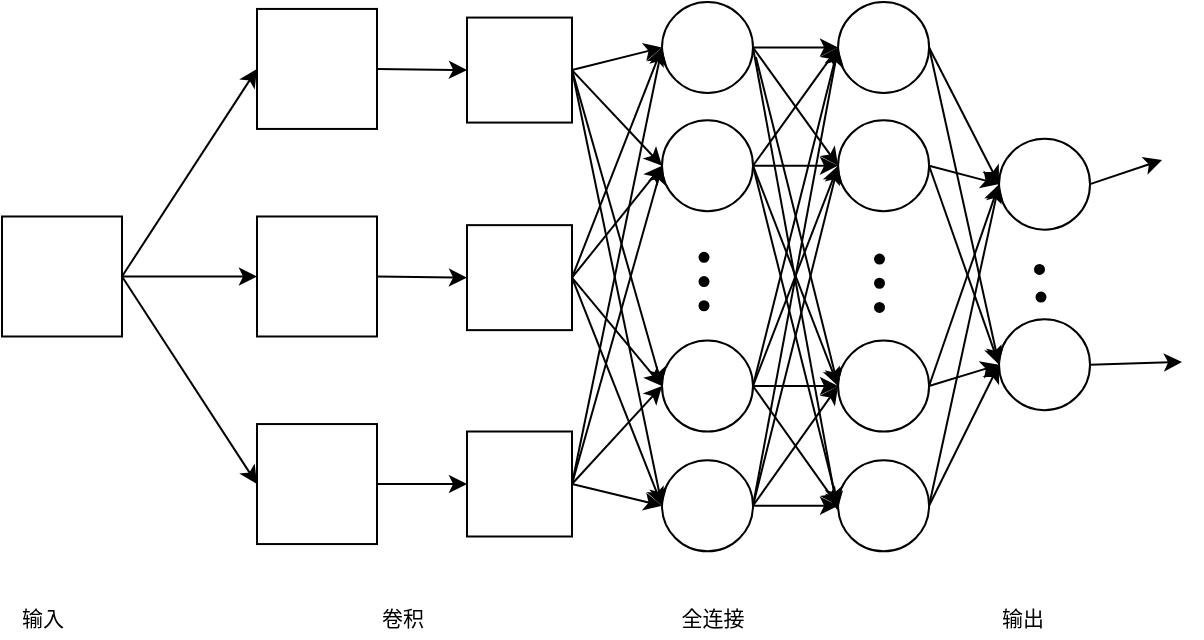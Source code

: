 <mxfile version="14.4.3" type="github">
  <diagram id="y2QwmrCyLm0R8bWFZ2Ct" name="第 1 页">
    <mxGraphModel dx="241" dy="127" grid="1" gridSize="10" guides="1" tooltips="1" connect="1" arrows="1" fold="1" page="1" pageScale="1" pageWidth="1169" pageHeight="827" math="0" shadow="0">
      <root>
        <mxCell id="0" />
        <mxCell id="1" parent="0" />
        <mxCell id="d2iDbv8LphyQNJaGy7Gl-85" value="卷积" style="text;html=1;align=center;verticalAlign=middle;resizable=0;points=[];autosize=1;labelBorderColor=none;fontSize=10.5;" vertex="1" parent="1">
          <mxGeometry x="320" y="430" width="40" height="20" as="geometry" />
        </mxCell>
        <mxCell id="d2iDbv8LphyQNJaGy7Gl-87" value="全连接" style="text;html=1;align=center;verticalAlign=middle;resizable=0;points=[];autosize=1;labelBorderColor=none;fontSize=10.5;" vertex="1" parent="1">
          <mxGeometry x="470" y="430" width="50" height="20" as="geometry" />
        </mxCell>
        <mxCell id="d2iDbv8LphyQNJaGy7Gl-88" value="输出" style="text;html=1;align=center;verticalAlign=middle;resizable=0;points=[];autosize=1;labelBorderColor=none;fontSize=10.5;" vertex="1" parent="1">
          <mxGeometry x="630" y="430" width="40" height="20" as="geometry" />
        </mxCell>
        <mxCell id="d2iDbv8LphyQNJaGy7Gl-89" value="输入" style="text;html=1;align=center;verticalAlign=middle;resizable=0;points=[];autosize=1;labelBorderColor=none;fontSize=10.5;" vertex="1" parent="1">
          <mxGeometry x="140" y="430" width="40" height="20" as="geometry" />
        </mxCell>
        <mxCell id="d2iDbv8LphyQNJaGy7Gl-95" value="" style="group" vertex="1" connectable="0" parent="1">
          <mxGeometry x="140" y="132" width="600" height="281.6" as="geometry" />
        </mxCell>
        <mxCell id="d2iDbv8LphyQNJaGy7Gl-1" value="" style="whiteSpace=wrap;html=1;aspect=fixed;rounded=0;fontSize=11;strokeWidth=1;labelBackgroundColor=#ffffff;endArrow=classic;" vertex="1" parent="d2iDbv8LphyQNJaGy7Gl-95">
          <mxGeometry y="107.245" width="60" height="60" as="geometry" />
        </mxCell>
        <mxCell id="d2iDbv8LphyQNJaGy7Gl-2" value="" style="whiteSpace=wrap;html=1;aspect=fixed;rounded=0;fontSize=11;strokeWidth=1;labelBackgroundColor=#ffffff;endArrow=classic;" vertex="1" parent="d2iDbv8LphyQNJaGy7Gl-95">
          <mxGeometry x="127.5" y="3.463" width="60" height="60" as="geometry" />
        </mxCell>
        <mxCell id="d2iDbv8LphyQNJaGy7Gl-5" style="rounded=0;orthogonalLoop=1;jettySize=auto;html=1;exitX=1;exitY=0.5;exitDx=0;exitDy=0;entryX=0;entryY=0.5;entryDx=0;entryDy=0;strokeWidth=1;" edge="1" parent="d2iDbv8LphyQNJaGy7Gl-95" source="d2iDbv8LphyQNJaGy7Gl-1" target="d2iDbv8LphyQNJaGy7Gl-2">
          <mxGeometry relative="1" as="geometry" />
        </mxCell>
        <mxCell id="d2iDbv8LphyQNJaGy7Gl-3" value="" style="whiteSpace=wrap;html=1;aspect=fixed;rounded=0;fontSize=11;strokeWidth=1;labelBackgroundColor=#ffffff;endArrow=classic;" vertex="1" parent="d2iDbv8LphyQNJaGy7Gl-95">
          <mxGeometry x="127.5" y="107.245" width="60" height="60" as="geometry" />
        </mxCell>
        <mxCell id="d2iDbv8LphyQNJaGy7Gl-6" style="edgeStyle=none;rounded=0;orthogonalLoop=1;jettySize=auto;html=1;exitX=1;exitY=0.5;exitDx=0;exitDy=0;entryX=0;entryY=0.5;entryDx=0;entryDy=0;strokeWidth=1;" edge="1" parent="d2iDbv8LphyQNJaGy7Gl-95" source="d2iDbv8LphyQNJaGy7Gl-1" target="d2iDbv8LphyQNJaGy7Gl-3">
          <mxGeometry relative="1" as="geometry" />
        </mxCell>
        <mxCell id="d2iDbv8LphyQNJaGy7Gl-97" style="edgeStyle=none;rounded=0;orthogonalLoop=1;jettySize=auto;html=1;exitX=1;exitY=0.5;exitDx=0;exitDy=0;entryX=0;entryY=0.5;entryDx=0;entryDy=0;strokeWidth=1;fontSize=10.5;" edge="1" parent="d2iDbv8LphyQNJaGy7Gl-95" source="d2iDbv8LphyQNJaGy7Gl-4" target="d2iDbv8LphyQNJaGy7Gl-10">
          <mxGeometry relative="1" as="geometry" />
        </mxCell>
        <mxCell id="d2iDbv8LphyQNJaGy7Gl-4" value="" style="whiteSpace=wrap;html=1;aspect=fixed;rounded=0;fontSize=11;strokeWidth=1;labelBackgroundColor=#ffffff;endArrow=classic;" vertex="1" parent="d2iDbv8LphyQNJaGy7Gl-95">
          <mxGeometry x="127.5" y="211.028" width="60" height="60" as="geometry" />
        </mxCell>
        <mxCell id="d2iDbv8LphyQNJaGy7Gl-7" style="edgeStyle=none;rounded=0;orthogonalLoop=1;jettySize=auto;html=1;exitX=1;exitY=0.5;exitDx=0;exitDy=0;entryX=0;entryY=0.5;entryDx=0;entryDy=0;strokeWidth=1;" edge="1" parent="d2iDbv8LphyQNJaGy7Gl-95" source="d2iDbv8LphyQNJaGy7Gl-1" target="d2iDbv8LphyQNJaGy7Gl-4">
          <mxGeometry relative="1" as="geometry" />
        </mxCell>
        <mxCell id="d2iDbv8LphyQNJaGy7Gl-8" value="" style="whiteSpace=wrap;html=1;aspect=fixed;rounded=0;fontSize=11;strokeWidth=1;labelBackgroundColor=#ffffff;endArrow=classic;" vertex="1" parent="d2iDbv8LphyQNJaGy7Gl-95">
          <mxGeometry x="232.5" y="7.787" width="52.5" height="52.5" as="geometry" />
        </mxCell>
        <mxCell id="d2iDbv8LphyQNJaGy7Gl-11" style="edgeStyle=none;rounded=0;orthogonalLoop=1;jettySize=auto;html=1;exitX=1;exitY=0.5;exitDx=0;exitDy=0;entryX=0;entryY=0.5;entryDx=0;entryDy=0;strokeWidth=1;" edge="1" parent="d2iDbv8LphyQNJaGy7Gl-95" source="d2iDbv8LphyQNJaGy7Gl-2" target="d2iDbv8LphyQNJaGy7Gl-8">
          <mxGeometry relative="1" as="geometry" />
        </mxCell>
        <mxCell id="d2iDbv8LphyQNJaGy7Gl-56" style="edgeStyle=none;rounded=0;orthogonalLoop=1;jettySize=auto;html=1;exitX=1;exitY=0.5;exitDx=0;exitDy=0;strokeWidth=1;entryX=0;entryY=0.5;entryDx=0;entryDy=0;" edge="1" parent="d2iDbv8LphyQNJaGy7Gl-95" source="d2iDbv8LphyQNJaGy7Gl-9" target="d2iDbv8LphyQNJaGy7Gl-15">
          <mxGeometry relative="1" as="geometry">
            <mxPoint x="330" y="29.408" as="targetPoint" />
          </mxGeometry>
        </mxCell>
        <mxCell id="d2iDbv8LphyQNJaGy7Gl-9" value="" style="whiteSpace=wrap;html=1;aspect=fixed;rounded=0;fontSize=11;strokeWidth=1;labelBackgroundColor=#ffffff;endArrow=classic;" vertex="1" parent="d2iDbv8LphyQNJaGy7Gl-95">
          <mxGeometry x="232.5" y="111.57" width="52.5" height="52.5" as="geometry" />
        </mxCell>
        <mxCell id="d2iDbv8LphyQNJaGy7Gl-12" style="edgeStyle=none;rounded=0;orthogonalLoop=1;jettySize=auto;html=1;exitX=1;exitY=0.5;exitDx=0;exitDy=0;entryX=0;entryY=0.5;entryDx=0;entryDy=0;strokeWidth=1;" edge="1" parent="d2iDbv8LphyQNJaGy7Gl-95" source="d2iDbv8LphyQNJaGy7Gl-3" target="d2iDbv8LphyQNJaGy7Gl-9">
          <mxGeometry relative="1" as="geometry" />
        </mxCell>
        <mxCell id="d2iDbv8LphyQNJaGy7Gl-10" value="" style="whiteSpace=wrap;html=1;aspect=fixed;rounded=0;fontSize=11;strokeWidth=1;labelBackgroundColor=#ffffff;endArrow=classic;" vertex="1" parent="d2iDbv8LphyQNJaGy7Gl-95">
          <mxGeometry x="232.5" y="214.752" width="52.5" height="52.5" as="geometry" />
        </mxCell>
        <mxCell id="d2iDbv8LphyQNJaGy7Gl-67" style="edgeStyle=none;rounded=0;orthogonalLoop=1;jettySize=auto;html=1;exitX=1;exitY=0.5;exitDx=0;exitDy=0;strokeWidth=1;entryX=0;entryY=0.5;entryDx=0;entryDy=0;" edge="1" parent="d2iDbv8LphyQNJaGy7Gl-95" source="d2iDbv8LphyQNJaGy7Gl-19" target="d2iDbv8LphyQNJaGy7Gl-64">
          <mxGeometry relative="1" as="geometry">
            <mxPoint x="420" y="81.3" as="targetPoint" />
          </mxGeometry>
        </mxCell>
        <mxCell id="d2iDbv8LphyQNJaGy7Gl-15" value="" style="ellipse;whiteSpace=wrap;html=1;aspect=fixed;strokeWidth=1;" vertex="1" parent="d2iDbv8LphyQNJaGy7Gl-95">
          <mxGeometry x="330" y="0.003" width="45.491" height="45.491" as="geometry" />
        </mxCell>
        <mxCell id="d2iDbv8LphyQNJaGy7Gl-41" style="edgeStyle=none;rounded=0;orthogonalLoop=1;jettySize=auto;html=1;exitX=1;exitY=0.5;exitDx=0;exitDy=0;entryX=0;entryY=0.5;entryDx=0;entryDy=0;strokeWidth=1;" edge="1" parent="d2iDbv8LphyQNJaGy7Gl-95" source="d2iDbv8LphyQNJaGy7Gl-8" target="d2iDbv8LphyQNJaGy7Gl-15">
          <mxGeometry relative="1" as="geometry" />
        </mxCell>
        <mxCell id="d2iDbv8LphyQNJaGy7Gl-53" style="edgeStyle=none;rounded=0;orthogonalLoop=1;jettySize=auto;html=1;exitX=1;exitY=0.5;exitDx=0;exitDy=0;entryX=0;entryY=0.5;entryDx=0;entryDy=0;strokeWidth=1;" edge="1" parent="d2iDbv8LphyQNJaGy7Gl-95" source="d2iDbv8LphyQNJaGy7Gl-10" target="d2iDbv8LphyQNJaGy7Gl-15">
          <mxGeometry relative="1" as="geometry" />
        </mxCell>
        <mxCell id="d2iDbv8LphyQNJaGy7Gl-18" value="" style="ellipse;whiteSpace=wrap;html=1;aspect=fixed;strokeWidth=1;" vertex="1" parent="d2iDbv8LphyQNJaGy7Gl-95">
          <mxGeometry x="330" y="59.114" width="45.491" height="45.491" as="geometry" />
        </mxCell>
        <mxCell id="d2iDbv8LphyQNJaGy7Gl-42" style="edgeStyle=none;rounded=0;orthogonalLoop=1;jettySize=auto;html=1;exitX=1;exitY=0.5;exitDx=0;exitDy=0;entryX=0;entryY=0.5;entryDx=0;entryDy=0;strokeWidth=1;" edge="1" parent="d2iDbv8LphyQNJaGy7Gl-95" source="d2iDbv8LphyQNJaGy7Gl-8" target="d2iDbv8LphyQNJaGy7Gl-18">
          <mxGeometry relative="1" as="geometry" />
        </mxCell>
        <mxCell id="d2iDbv8LphyQNJaGy7Gl-54" style="edgeStyle=none;rounded=0;orthogonalLoop=1;jettySize=auto;html=1;exitX=1;exitY=0.5;exitDx=0;exitDy=0;entryX=0;entryY=0.5;entryDx=0;entryDy=0;strokeWidth=1;" edge="1" parent="d2iDbv8LphyQNJaGy7Gl-95" source="d2iDbv8LphyQNJaGy7Gl-9" target="d2iDbv8LphyQNJaGy7Gl-18">
          <mxGeometry relative="1" as="geometry" />
        </mxCell>
        <mxCell id="d2iDbv8LphyQNJaGy7Gl-52" style="edgeStyle=none;rounded=0;orthogonalLoop=1;jettySize=auto;html=1;exitX=1;exitY=0.5;exitDx=0;exitDy=0;entryX=0;entryY=0.5;entryDx=0;entryDy=0;strokeWidth=1;" edge="1" parent="d2iDbv8LphyQNJaGy7Gl-95" source="d2iDbv8LphyQNJaGy7Gl-10" target="d2iDbv8LphyQNJaGy7Gl-18">
          <mxGeometry relative="1" as="geometry" />
        </mxCell>
        <mxCell id="d2iDbv8LphyQNJaGy7Gl-19" value="" style="ellipse;whiteSpace=wrap;html=1;aspect=fixed;strokeWidth=1;" vertex="1" parent="d2iDbv8LphyQNJaGy7Gl-95">
          <mxGeometry x="330" y="169.261" width="45.491" height="45.491" as="geometry" />
        </mxCell>
        <mxCell id="d2iDbv8LphyQNJaGy7Gl-43" style="edgeStyle=none;rounded=0;orthogonalLoop=1;jettySize=auto;html=1;exitX=1;exitY=0.5;exitDx=0;exitDy=0;entryX=0;entryY=0.5;entryDx=0;entryDy=0;strokeWidth=1;" edge="1" parent="d2iDbv8LphyQNJaGy7Gl-95" source="d2iDbv8LphyQNJaGy7Gl-8" target="d2iDbv8LphyQNJaGy7Gl-19">
          <mxGeometry relative="1" as="geometry" />
        </mxCell>
        <mxCell id="d2iDbv8LphyQNJaGy7Gl-58" style="edgeStyle=none;rounded=0;orthogonalLoop=1;jettySize=auto;html=1;exitX=1;exitY=0.5;exitDx=0;exitDy=0;entryX=0;entryY=0.5;entryDx=0;entryDy=0;strokeWidth=1;" edge="1" parent="d2iDbv8LphyQNJaGy7Gl-95" source="d2iDbv8LphyQNJaGy7Gl-9" target="d2iDbv8LphyQNJaGy7Gl-19">
          <mxGeometry relative="1" as="geometry" />
        </mxCell>
        <mxCell id="d2iDbv8LphyQNJaGy7Gl-51" style="edgeStyle=none;rounded=0;orthogonalLoop=1;jettySize=auto;html=1;exitX=1;exitY=0.5;exitDx=0;exitDy=0;entryX=0;entryY=0.5;entryDx=0;entryDy=0;strokeWidth=1;" edge="1" parent="d2iDbv8LphyQNJaGy7Gl-95" source="d2iDbv8LphyQNJaGy7Gl-10" target="d2iDbv8LphyQNJaGy7Gl-19">
          <mxGeometry relative="1" as="geometry" />
        </mxCell>
        <mxCell id="d2iDbv8LphyQNJaGy7Gl-22" value="" style="ellipse;whiteSpace=wrap;html=1;aspect=fixed;strokeWidth=1;" vertex="1" parent="d2iDbv8LphyQNJaGy7Gl-95">
          <mxGeometry x="330" y="229.142" width="45.491" height="45.491" as="geometry" />
        </mxCell>
        <mxCell id="d2iDbv8LphyQNJaGy7Gl-44" style="edgeStyle=none;rounded=0;orthogonalLoop=1;jettySize=auto;html=1;exitX=1;exitY=0.5;exitDx=0;exitDy=0;entryX=0;entryY=0.5;entryDx=0;entryDy=0;strokeWidth=1;" edge="1" parent="d2iDbv8LphyQNJaGy7Gl-95" source="d2iDbv8LphyQNJaGy7Gl-8" target="d2iDbv8LphyQNJaGy7Gl-22">
          <mxGeometry relative="1" as="geometry" />
        </mxCell>
        <mxCell id="d2iDbv8LphyQNJaGy7Gl-57" style="edgeStyle=none;rounded=0;orthogonalLoop=1;jettySize=auto;html=1;exitX=1;exitY=0.5;exitDx=0;exitDy=0;entryX=0;entryY=0.5;entryDx=0;entryDy=0;strokeWidth=1;" edge="1" parent="d2iDbv8LphyQNJaGy7Gl-95" source="d2iDbv8LphyQNJaGy7Gl-9" target="d2iDbv8LphyQNJaGy7Gl-22">
          <mxGeometry relative="1" as="geometry" />
        </mxCell>
        <mxCell id="d2iDbv8LphyQNJaGy7Gl-50" style="edgeStyle=none;rounded=0;orthogonalLoop=1;jettySize=auto;html=1;exitX=1;exitY=0.5;exitDx=0;exitDy=0;strokeWidth=1;entryX=0;entryY=0.5;entryDx=0;entryDy=0;" edge="1" parent="d2iDbv8LphyQNJaGy7Gl-95" source="d2iDbv8LphyQNJaGy7Gl-10" target="d2iDbv8LphyQNJaGy7Gl-22">
          <mxGeometry relative="1" as="geometry" />
        </mxCell>
        <mxCell id="d2iDbv8LphyQNJaGy7Gl-24" value="" style="ellipse;whiteSpace=wrap;html=1;aspect=fixed;strokeWidth=1;" vertex="1" parent="d2iDbv8LphyQNJaGy7Gl-95">
          <mxGeometry x="418.043" width="45.491" height="45.491" as="geometry" />
        </mxCell>
        <mxCell id="d2iDbv8LphyQNJaGy7Gl-21" style="edgeStyle=none;rounded=0;orthogonalLoop=1;jettySize=auto;html=1;exitX=1;exitY=0.5;exitDx=0;exitDy=0;strokeWidth=1;entryX=0;entryY=0.5;entryDx=0;entryDy=0;" edge="1" parent="d2iDbv8LphyQNJaGy7Gl-95" source="d2iDbv8LphyQNJaGy7Gl-22" target="d2iDbv8LphyQNJaGy7Gl-24">
          <mxGeometry x="330" y="0.003" as="geometry">
            <mxPoint x="412.5" y="29.408" as="targetPoint" />
          </mxGeometry>
        </mxCell>
        <mxCell id="d2iDbv8LphyQNJaGy7Gl-14" style="edgeStyle=none;rounded=0;orthogonalLoop=1;jettySize=auto;html=1;exitX=1;exitY=0.5;exitDx=0;exitDy=0;entryX=0;entryY=0.5;entryDx=0;entryDy=0;strokeWidth=1;" edge="1" parent="d2iDbv8LphyQNJaGy7Gl-95" source="d2iDbv8LphyQNJaGy7Gl-15" target="d2iDbv8LphyQNJaGy7Gl-24">
          <mxGeometry x="330" y="0.003" as="geometry" />
        </mxCell>
        <mxCell id="d2iDbv8LphyQNJaGy7Gl-16" style="edgeStyle=none;rounded=0;orthogonalLoop=1;jettySize=auto;html=1;entryX=0;entryY=0.5;entryDx=0;entryDy=0;strokeWidth=1;exitX=1;exitY=0.5;exitDx=0;exitDy=0;" edge="1" parent="d2iDbv8LphyQNJaGy7Gl-95" source="d2iDbv8LphyQNJaGy7Gl-18" target="d2iDbv8LphyQNJaGy7Gl-24">
          <mxGeometry x="330" y="0.003" as="geometry">
            <mxPoint x="382.5" y="98.597" as="sourcePoint" />
          </mxGeometry>
        </mxCell>
        <mxCell id="d2iDbv8LphyQNJaGy7Gl-26" value="" style="ellipse;whiteSpace=wrap;html=1;aspect=fixed;strokeWidth=1;" vertex="1" parent="d2iDbv8LphyQNJaGy7Gl-95">
          <mxGeometry x="418.043" y="169.259" width="45.491" height="45.491" as="geometry" />
        </mxCell>
        <mxCell id="d2iDbv8LphyQNJaGy7Gl-17" style="rounded=0;orthogonalLoop=1;jettySize=auto;html=1;entryX=0;entryY=0.5;entryDx=0;entryDy=0;strokeWidth=1;exitX=1;exitY=0.5;exitDx=0;exitDy=0;" edge="1" parent="d2iDbv8LphyQNJaGy7Gl-95" target="d2iDbv8LphyQNJaGy7Gl-26" source="d2iDbv8LphyQNJaGy7Gl-18">
          <mxGeometry x="330" y="0.003" as="geometry">
            <mxPoint x="377.543" y="103.064" as="sourcePoint" />
          </mxGeometry>
        </mxCell>
        <mxCell id="d2iDbv8LphyQNJaGy7Gl-20" style="edgeStyle=none;rounded=0;orthogonalLoop=1;jettySize=auto;html=1;exitX=1;exitY=0.5;exitDx=0;exitDy=0;entryX=0;entryY=0.5;entryDx=0;entryDy=0;strokeWidth=1;" edge="1" parent="d2iDbv8LphyQNJaGy7Gl-95" source="d2iDbv8LphyQNJaGy7Gl-22" target="d2iDbv8LphyQNJaGy7Gl-26">
          <mxGeometry x="330" y="0.003" as="geometry" />
        </mxCell>
        <mxCell id="d2iDbv8LphyQNJaGy7Gl-27" value="" style="ellipse;whiteSpace=wrap;html=1;aspect=fixed;strokeWidth=1;" vertex="1" parent="d2iDbv8LphyQNJaGy7Gl-95">
          <mxGeometry x="418.043" y="229.14" width="45.491" height="45.491" as="geometry" />
        </mxCell>
        <mxCell id="d2iDbv8LphyQNJaGy7Gl-28" value="" style="ellipse;whiteSpace=wrap;html=1;aspect=fixed;strokeWidth=1;" vertex="1" parent="d2iDbv8LphyQNJaGy7Gl-95">
          <mxGeometry x="498.507" y="68.327" width="45.491" height="45.491" as="geometry" />
        </mxCell>
        <mxCell id="d2iDbv8LphyQNJaGy7Gl-25" style="edgeStyle=none;rounded=0;orthogonalLoop=1;jettySize=auto;html=1;exitX=1;exitY=0.5;exitDx=0;exitDy=0;entryX=0;entryY=0.5;entryDx=0;entryDy=0;strokeWidth=1;" edge="1" parent="d2iDbv8LphyQNJaGy7Gl-95" source="d2iDbv8LphyQNJaGy7Gl-26" target="d2iDbv8LphyQNJaGy7Gl-28">
          <mxGeometry x="330" y="0.003" as="geometry" />
        </mxCell>
        <mxCell id="d2iDbv8LphyQNJaGy7Gl-94" style="edgeStyle=none;rounded=0;orthogonalLoop=1;jettySize=auto;html=1;exitX=1;exitY=0.5;exitDx=0;exitDy=0;strokeWidth=1;" edge="1" parent="d2iDbv8LphyQNJaGy7Gl-95" source="d2iDbv8LphyQNJaGy7Gl-29">
          <mxGeometry relative="1" as="geometry">
            <mxPoint x="590" y="180" as="targetPoint" />
          </mxGeometry>
        </mxCell>
        <mxCell id="d2iDbv8LphyQNJaGy7Gl-29" value="" style="ellipse;whiteSpace=wrap;html=1;aspect=fixed;strokeWidth=1;" vertex="1" parent="d2iDbv8LphyQNJaGy7Gl-95">
          <mxGeometry x="498.507" y="158.573" width="45.491" height="45.491" as="geometry" />
        </mxCell>
        <mxCell id="d2iDbv8LphyQNJaGy7Gl-23" style="edgeStyle=none;rounded=0;orthogonalLoop=1;jettySize=auto;html=1;exitX=1;exitY=0.5;exitDx=0;exitDy=0;strokeWidth=1;entryX=0;entryY=0.5;entryDx=0;entryDy=0;" edge="1" parent="d2iDbv8LphyQNJaGy7Gl-95" source="d2iDbv8LphyQNJaGy7Gl-24" target="d2iDbv8LphyQNJaGy7Gl-29">
          <mxGeometry x="330" y="0.003" as="geometry">
            <mxPoint x="500.25" y="193.731" as="targetPoint" />
          </mxGeometry>
        </mxCell>
        <mxCell id="d2iDbv8LphyQNJaGy7Gl-30" style="edgeStyle=none;rounded=0;orthogonalLoop=1;jettySize=auto;html=1;strokeWidth=1;entryX=0;entryY=0.5;entryDx=0;entryDy=0;" edge="1" parent="d2iDbv8LphyQNJaGy7Gl-95" target="d2iDbv8LphyQNJaGy7Gl-26">
          <mxGeometry x="330" y="0.003" as="geometry">
            <mxPoint x="376.957" y="27.486" as="sourcePoint" />
            <mxPoint x="418.043" y="151.159" as="targetPoint" />
          </mxGeometry>
        </mxCell>
        <mxCell id="d2iDbv8LphyQNJaGy7Gl-31" style="edgeStyle=none;rounded=0;orthogonalLoop=1;jettySize=auto;html=1;exitX=1;exitY=0.5;exitDx=0;exitDy=0;strokeWidth=1;entryX=0;entryY=0.5;entryDx=0;entryDy=0;" edge="1" parent="d2iDbv8LphyQNJaGy7Gl-95" source="d2iDbv8LphyQNJaGy7Gl-27" target="d2iDbv8LphyQNJaGy7Gl-29">
          <mxGeometry x="330" y="0.003" as="geometry">
            <mxPoint x="500.217" y="185.513" as="targetPoint" />
          </mxGeometry>
        </mxCell>
        <mxCell id="d2iDbv8LphyQNJaGy7Gl-32" style="edgeStyle=none;rounded=0;orthogonalLoop=1;jettySize=auto;html=1;entryX=0;entryY=0.5;entryDx=0;entryDy=0;strokeWidth=1;exitX=1;exitY=0.5;exitDx=0;exitDy=0;" edge="1" parent="d2iDbv8LphyQNJaGy7Gl-95" target="d2iDbv8LphyQNJaGy7Gl-28" source="d2iDbv8LphyQNJaGy7Gl-27">
          <mxGeometry x="330" y="0.003" as="geometry">
            <mxPoint x="500.217" y="199.255" as="targetPoint" />
            <mxPoint x="465" y="219.867" as="sourcePoint" />
          </mxGeometry>
        </mxCell>
        <mxCell id="d2iDbv8LphyQNJaGy7Gl-33" style="edgeStyle=none;rounded=0;orthogonalLoop=1;jettySize=auto;html=1;exitX=1;exitY=0.5;exitDx=0;exitDy=0;strokeWidth=1;entryX=0;entryY=0.5;entryDx=0;entryDy=0;" edge="1" parent="d2iDbv8LphyQNJaGy7Gl-95" source="d2iDbv8LphyQNJaGy7Gl-26" target="d2iDbv8LphyQNJaGy7Gl-29">
          <mxGeometry x="330" y="0.003" as="geometry">
            <mxPoint x="500.217" y="185.513" as="targetPoint" />
          </mxGeometry>
        </mxCell>
        <mxCell id="d2iDbv8LphyQNJaGy7Gl-34" style="edgeStyle=none;rounded=0;orthogonalLoop=1;jettySize=auto;html=1;exitX=1;exitY=0.5;exitDx=0;exitDy=0;strokeWidth=1;entryX=0;entryY=0.5;entryDx=0;entryDy=0;" edge="1" parent="d2iDbv8LphyQNJaGy7Gl-95" source="d2iDbv8LphyQNJaGy7Gl-24" target="d2iDbv8LphyQNJaGy7Gl-28">
          <mxGeometry x="330" y="0.003" as="geometry">
            <mxPoint x="500" y="100" as="targetPoint" />
          </mxGeometry>
        </mxCell>
        <mxCell id="d2iDbv8LphyQNJaGy7Gl-35" style="edgeStyle=none;rounded=0;orthogonalLoop=1;jettySize=auto;html=1;exitX=1;exitY=0.5;exitDx=0;exitDy=0;strokeWidth=1;entryX=0;entryY=0.5;entryDx=0;entryDy=0;" edge="1" parent="d2iDbv8LphyQNJaGy7Gl-95" source="d2iDbv8LphyQNJaGy7Gl-19" target="d2iDbv8LphyQNJaGy7Gl-26">
          <mxGeometry x="330" y="0.003" as="geometry">
            <mxPoint x="418.043" y="144.289" as="targetPoint" />
          </mxGeometry>
        </mxCell>
        <mxCell id="d2iDbv8LphyQNJaGy7Gl-36" style="edgeStyle=none;rounded=0;orthogonalLoop=1;jettySize=auto;html=1;exitX=1;exitY=0.5;exitDx=0;exitDy=0;strokeWidth=1;entryX=0;entryY=0.5;entryDx=0;entryDy=0;" edge="1" parent="d2iDbv8LphyQNJaGy7Gl-95" source="d2iDbv8LphyQNJaGy7Gl-19" target="d2iDbv8LphyQNJaGy7Gl-24">
          <mxGeometry x="330" y="0.003" as="geometry">
            <mxPoint x="417.75" y="29.408" as="targetPoint" />
          </mxGeometry>
        </mxCell>
        <mxCell id="d2iDbv8LphyQNJaGy7Gl-68" style="edgeStyle=none;rounded=0;orthogonalLoop=1;jettySize=auto;html=1;exitX=1;exitY=0.5;exitDx=0;exitDy=0;entryX=0;entryY=0.5;entryDx=0;entryDy=0;strokeWidth=1;" edge="1" parent="d2iDbv8LphyQNJaGy7Gl-95" source="d2iDbv8LphyQNJaGy7Gl-19" target="d2iDbv8LphyQNJaGy7Gl-27">
          <mxGeometry x="330" y="0.003" as="geometry" />
        </mxCell>
        <mxCell id="d2iDbv8LphyQNJaGy7Gl-61" style="edgeStyle=none;rounded=0;orthogonalLoop=1;jettySize=auto;html=1;exitX=1;exitY=0.5;exitDx=0;exitDy=0;strokeWidth=1;entryX=0;entryY=0.5;entryDx=0;entryDy=0;" edge="1" parent="d2iDbv8LphyQNJaGy7Gl-95" source="d2iDbv8LphyQNJaGy7Gl-18" target="d2iDbv8LphyQNJaGy7Gl-27">
          <mxGeometry x="330" y="0.003" as="geometry">
            <mxPoint x="412.5" y="254.271" as="targetPoint" />
          </mxGeometry>
        </mxCell>
        <mxCell id="d2iDbv8LphyQNJaGy7Gl-60" style="edgeStyle=none;rounded=0;orthogonalLoop=1;jettySize=auto;html=1;exitX=1;exitY=0.5;exitDx=0;exitDy=0;entryX=0;entryY=0.5;entryDx=0;entryDy=0;strokeWidth=1;" edge="1" parent="d2iDbv8LphyQNJaGy7Gl-95" source="d2iDbv8LphyQNJaGy7Gl-22" target="d2iDbv8LphyQNJaGy7Gl-27">
          <mxGeometry x="330" y="0.003" as="geometry" />
        </mxCell>
        <mxCell id="d2iDbv8LphyQNJaGy7Gl-63" style="edgeStyle=none;rounded=0;orthogonalLoop=1;jettySize=auto;html=1;exitX=1;exitY=0.5;exitDx=0;exitDy=0;strokeWidth=1;entryX=-0.008;entryY=0.548;entryDx=0;entryDy=0;entryPerimeter=0;" edge="1" parent="d2iDbv8LphyQNJaGy7Gl-95" source="d2iDbv8LphyQNJaGy7Gl-15" target="d2iDbv8LphyQNJaGy7Gl-27">
          <mxGeometry x="330" y="0.003" as="geometry">
            <mxPoint x="420" y="254.271" as="targetPoint" />
          </mxGeometry>
        </mxCell>
        <mxCell id="d2iDbv8LphyQNJaGy7Gl-70" style="edgeStyle=none;rounded=0;orthogonalLoop=1;jettySize=auto;html=1;exitX=1;exitY=0.5;exitDx=0;exitDy=0;entryX=0;entryY=0.5;entryDx=0;entryDy=0;strokeWidth=1;" edge="1" parent="d2iDbv8LphyQNJaGy7Gl-95" source="d2iDbv8LphyQNJaGy7Gl-64" target="d2iDbv8LphyQNJaGy7Gl-29">
          <mxGeometry x="330" y="0.003" as="geometry" />
        </mxCell>
        <mxCell id="d2iDbv8LphyQNJaGy7Gl-71" style="edgeStyle=none;rounded=0;orthogonalLoop=1;jettySize=auto;html=1;exitX=1;exitY=0.5;exitDx=0;exitDy=0;strokeWidth=1;entryX=0;entryY=0.5;entryDx=0;entryDy=0;" edge="1" parent="d2iDbv8LphyQNJaGy7Gl-95" source="d2iDbv8LphyQNJaGy7Gl-64" target="d2iDbv8LphyQNJaGy7Gl-28">
          <mxGeometry x="330" y="0.003" as="geometry">
            <mxPoint x="499.5" y="98.597" as="targetPoint" />
          </mxGeometry>
        </mxCell>
        <mxCell id="d2iDbv8LphyQNJaGy7Gl-64" value="" style="ellipse;whiteSpace=wrap;html=1;aspect=fixed;strokeWidth=1;" vertex="1" parent="d2iDbv8LphyQNJaGy7Gl-95">
          <mxGeometry x="418.043" y="59.113" width="45.491" height="45.491" as="geometry" />
        </mxCell>
        <mxCell id="d2iDbv8LphyQNJaGy7Gl-75" value="" style="group;rotation=45;" vertex="1" connectable="0" parent="d2iDbv8LphyQNJaGy7Gl-95">
          <mxGeometry x="341.25" y="128.867" width="19.5" height="22.486" as="geometry" />
        </mxCell>
        <mxCell id="d2iDbv8LphyQNJaGy7Gl-72" value="" style="ellipse;whiteSpace=wrap;html=1;aspect=fixed;strokeWidth=1;labelBackgroundColor=#000000;fillColor=#000000;rotation=45;" vertex="1" parent="d2iDbv8LphyQNJaGy7Gl-75">
          <mxGeometry x="7.5" y="-3.459" width="4.5" height="4.5" as="geometry" />
        </mxCell>
        <mxCell id="d2iDbv8LphyQNJaGy7Gl-73" value="" style="ellipse;whiteSpace=wrap;html=1;aspect=fixed;strokeWidth=1;labelBackgroundColor=#000000;fillColor=#000000;rotation=45;" vertex="1" parent="d2iDbv8LphyQNJaGy7Gl-75">
          <mxGeometry x="7.5" y="8.649" width="4.5" height="4.5" as="geometry" />
        </mxCell>
        <mxCell id="d2iDbv8LphyQNJaGy7Gl-74" value="" style="ellipse;whiteSpace=wrap;html=1;aspect=fixed;strokeWidth=1;labelBackgroundColor=#000000;fillColor=#000000;direction=south;rotation=45;" vertex="1" parent="d2iDbv8LphyQNJaGy7Gl-75">
          <mxGeometry x="7.5" y="20.757" width="4.5" height="4.5" as="geometry" />
        </mxCell>
        <mxCell id="d2iDbv8LphyQNJaGy7Gl-81" value="" style="group;rotation=45;" vertex="1" connectable="0" parent="d2iDbv8LphyQNJaGy7Gl-95">
          <mxGeometry x="429" y="129.731" width="19.5" height="22.486" as="geometry" />
        </mxCell>
        <mxCell id="d2iDbv8LphyQNJaGy7Gl-82" value="" style="ellipse;whiteSpace=wrap;html=1;aspect=fixed;strokeWidth=1;labelBackgroundColor=#000000;fillColor=#000000;rotation=45;" vertex="1" parent="d2iDbv8LphyQNJaGy7Gl-81">
          <mxGeometry x="7.5" y="-3.459" width="4.5" height="4.5" as="geometry" />
        </mxCell>
        <mxCell id="d2iDbv8LphyQNJaGy7Gl-83" value="" style="ellipse;whiteSpace=wrap;html=1;aspect=fixed;strokeWidth=1;labelBackgroundColor=#000000;fillColor=#000000;rotation=45;" vertex="1" parent="d2iDbv8LphyQNJaGy7Gl-81">
          <mxGeometry x="7.5" y="8.649" width="4.5" height="4.5" as="geometry" />
        </mxCell>
        <mxCell id="d2iDbv8LphyQNJaGy7Gl-84" value="" style="ellipse;whiteSpace=wrap;html=1;aspect=fixed;strokeWidth=1;labelBackgroundColor=#000000;fillColor=#000000;direction=south;rotation=45;" vertex="1" parent="d2iDbv8LphyQNJaGy7Gl-81">
          <mxGeometry x="7.5" y="20.757" width="4.5" height="4.5" as="geometry" />
        </mxCell>
        <mxCell id="d2iDbv8LphyQNJaGy7Gl-90" value="" style="ellipse;whiteSpace=wrap;html=1;aspect=fixed;strokeWidth=1;labelBackgroundColor=#000000;fillColor=#000000;rotation=45;" vertex="1" parent="d2iDbv8LphyQNJaGy7Gl-95">
          <mxGeometry x="516.5" y="131.461" width="4.5" height="4.5" as="geometry" />
        </mxCell>
        <mxCell id="d2iDbv8LphyQNJaGy7Gl-91" value="" style="ellipse;whiteSpace=wrap;html=1;aspect=fixed;strokeWidth=1;labelBackgroundColor=#000000;fillColor=#000000;rotation=45;" vertex="1" parent="d2iDbv8LphyQNJaGy7Gl-95">
          <mxGeometry x="517.25" y="145.299" width="4.5" height="4.5" as="geometry" />
        </mxCell>
        <mxCell id="d2iDbv8LphyQNJaGy7Gl-65" style="edgeStyle=none;rounded=0;orthogonalLoop=1;jettySize=auto;html=1;exitX=1;exitY=0.5;exitDx=0;exitDy=0;entryX=0;entryY=0.5;entryDx=0;entryDy=0;strokeWidth=1;" edge="1" parent="d2iDbv8LphyQNJaGy7Gl-95" source="d2iDbv8LphyQNJaGy7Gl-15" target="d2iDbv8LphyQNJaGy7Gl-64">
          <mxGeometry x="330" y="0.003" as="geometry" />
        </mxCell>
        <mxCell id="d2iDbv8LphyQNJaGy7Gl-66" style="edgeStyle=none;rounded=0;orthogonalLoop=1;jettySize=auto;html=1;exitX=1;exitY=0.5;exitDx=0;exitDy=0;entryX=0;entryY=0.5;entryDx=0;entryDy=0;strokeWidth=1;" edge="1" parent="d2iDbv8LphyQNJaGy7Gl-95" source="d2iDbv8LphyQNJaGy7Gl-18" target="d2iDbv8LphyQNJaGy7Gl-64">
          <mxGeometry x="330" y="0.003" as="geometry" />
        </mxCell>
        <mxCell id="d2iDbv8LphyQNJaGy7Gl-69" style="edgeStyle=none;rounded=0;orthogonalLoop=1;jettySize=auto;html=1;exitX=1;exitY=0.5;exitDx=0;exitDy=0;entryX=0;entryY=0.5;entryDx=0;entryDy=0;strokeWidth=1;" edge="1" parent="d2iDbv8LphyQNJaGy7Gl-95" source="d2iDbv8LphyQNJaGy7Gl-22" target="d2iDbv8LphyQNJaGy7Gl-64">
          <mxGeometry x="330" y="0.003" as="geometry" />
        </mxCell>
        <mxCell id="d2iDbv8LphyQNJaGy7Gl-96" style="edgeStyle=none;rounded=0;orthogonalLoop=1;jettySize=auto;html=1;exitX=1;exitY=0.5;exitDx=0;exitDy=0;strokeWidth=1;fontSize=10.5;" edge="1" parent="1" source="d2iDbv8LphyQNJaGy7Gl-28">
          <mxGeometry relative="1" as="geometry">
            <mxPoint x="720" y="211" as="targetPoint" />
          </mxGeometry>
        </mxCell>
      </root>
    </mxGraphModel>
  </diagram>
</mxfile>

